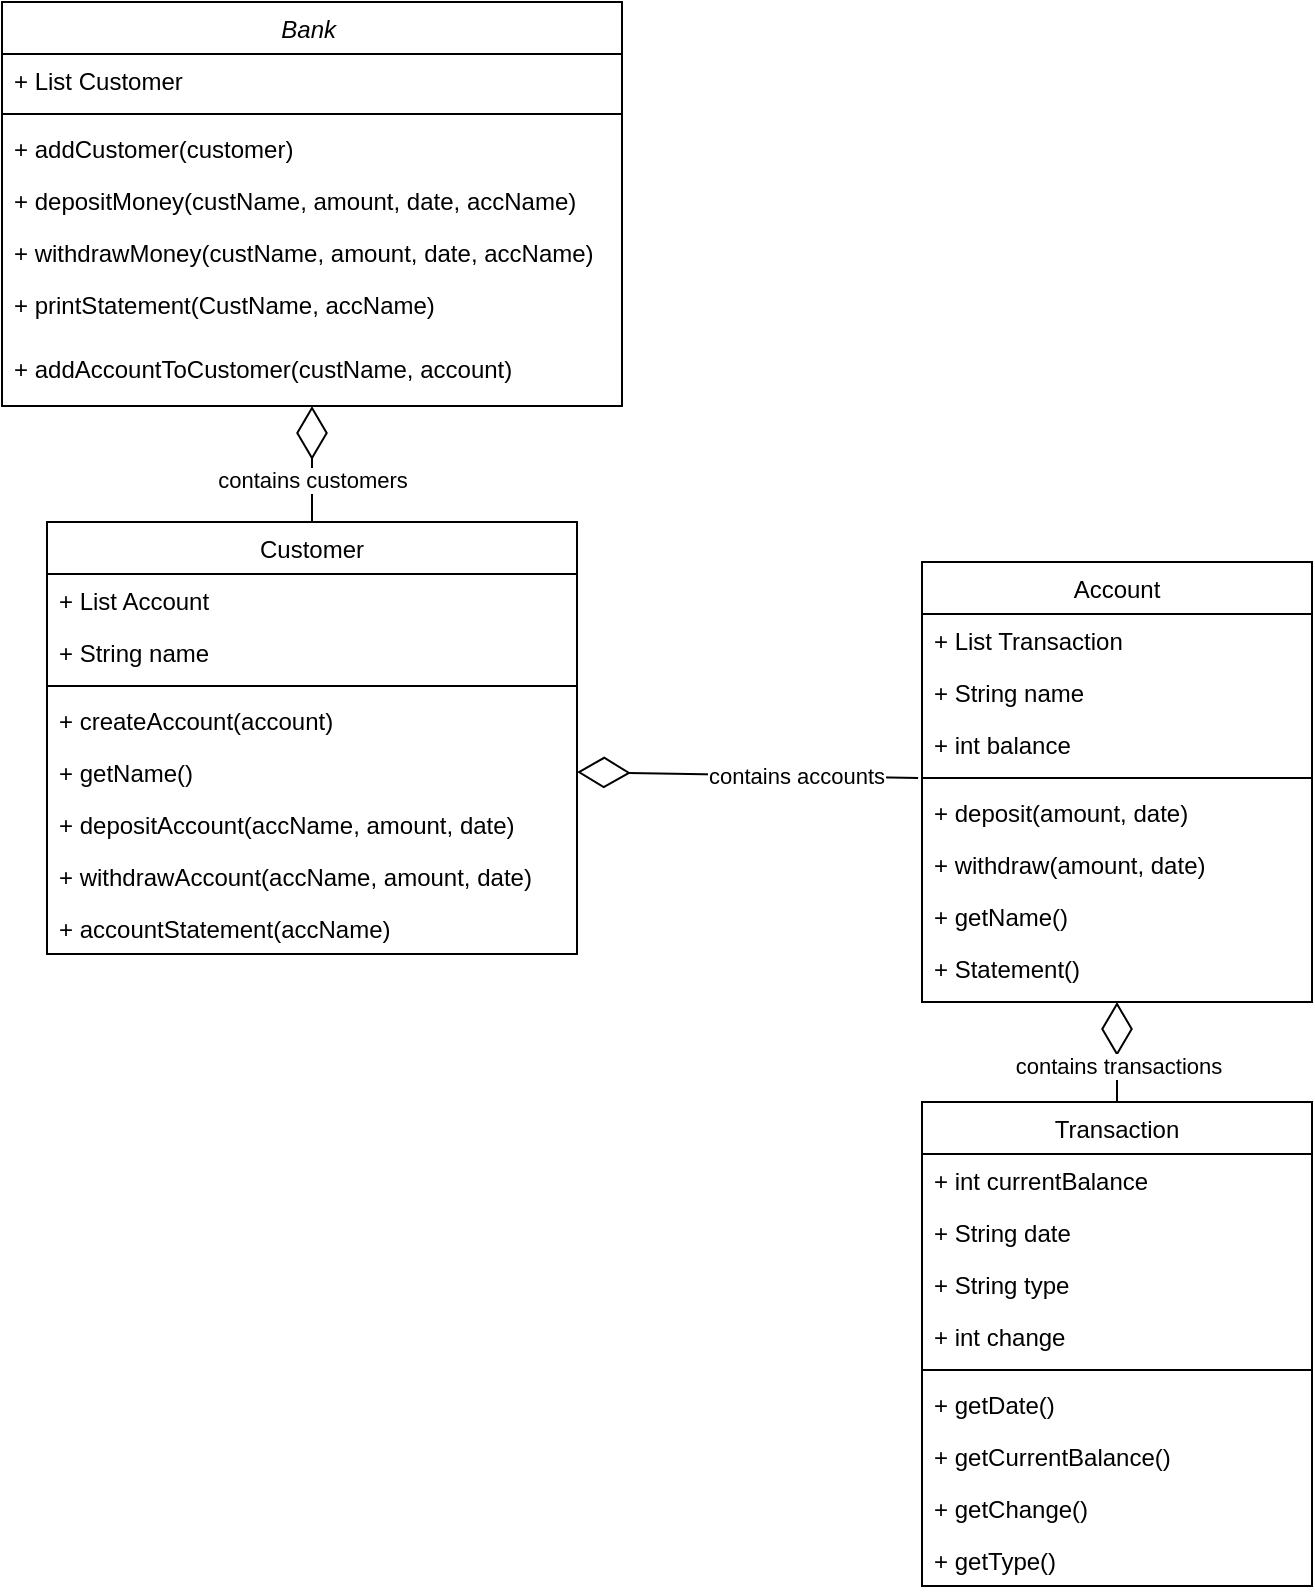 <mxfile version="22.1.21" type="device">
  <diagram id="C5RBs43oDa-KdzZeNtuy" name="Page-1">
    <mxGraphModel dx="1386" dy="793" grid="1" gridSize="10" guides="1" tooltips="1" connect="1" arrows="1" fold="1" page="1" pageScale="1" pageWidth="827" pageHeight="1169" math="0" shadow="0">
      <root>
        <mxCell id="WIyWlLk6GJQsqaUBKTNV-0" />
        <mxCell id="WIyWlLk6GJQsqaUBKTNV-1" parent="WIyWlLk6GJQsqaUBKTNV-0" />
        <mxCell id="zkfFHV4jXpPFQw0GAbJ--0" value="Bank " style="swimlane;fontStyle=2;align=center;verticalAlign=top;childLayout=stackLayout;horizontal=1;startSize=26;horizontalStack=0;resizeParent=1;resizeLast=0;collapsible=1;marginBottom=0;rounded=0;shadow=0;strokeWidth=1;" parent="WIyWlLk6GJQsqaUBKTNV-1" vertex="1">
          <mxGeometry x="60" y="80" width="310" height="202" as="geometry">
            <mxRectangle x="230" y="140" width="160" height="26" as="alternateBounds" />
          </mxGeometry>
        </mxCell>
        <mxCell id="zkfFHV4jXpPFQw0GAbJ--1" value="+ List Customer " style="text;align=left;verticalAlign=top;spacingLeft=4;spacingRight=4;overflow=hidden;rotatable=0;points=[[0,0.5],[1,0.5]];portConstraint=eastwest;" parent="zkfFHV4jXpPFQw0GAbJ--0" vertex="1">
          <mxGeometry y="26" width="310" height="26" as="geometry" />
        </mxCell>
        <mxCell id="zkfFHV4jXpPFQw0GAbJ--4" value="" style="line;html=1;strokeWidth=1;align=left;verticalAlign=middle;spacingTop=-1;spacingLeft=3;spacingRight=3;rotatable=0;labelPosition=right;points=[];portConstraint=eastwest;" parent="zkfFHV4jXpPFQw0GAbJ--0" vertex="1">
          <mxGeometry y="52" width="310" height="8" as="geometry" />
        </mxCell>
        <mxCell id="zkfFHV4jXpPFQw0GAbJ--5" value="+ addCustomer(customer)" style="text;align=left;verticalAlign=top;spacingLeft=4;spacingRight=4;overflow=hidden;rotatable=0;points=[[0,0.5],[1,0.5]];portConstraint=eastwest;" parent="zkfFHV4jXpPFQw0GAbJ--0" vertex="1">
          <mxGeometry y="60" width="310" height="26" as="geometry" />
        </mxCell>
        <mxCell id="sjE3mlCthBU-Bu_36sWQ-0" value="+ depositMoney(custName, amount, date, accName)" style="text;align=left;verticalAlign=top;spacingLeft=4;spacingRight=4;overflow=hidden;rotatable=0;points=[[0,0.5],[1,0.5]];portConstraint=eastwest;" parent="zkfFHV4jXpPFQw0GAbJ--0" vertex="1">
          <mxGeometry y="86" width="310" height="26" as="geometry" />
        </mxCell>
        <mxCell id="sjE3mlCthBU-Bu_36sWQ-1" value="+ withdrawMoney(custName, amount, date, accName)" style="text;align=left;verticalAlign=top;spacingLeft=4;spacingRight=4;overflow=hidden;rotatable=0;points=[[0,0.5],[1,0.5]];portConstraint=eastwest;" parent="zkfFHV4jXpPFQw0GAbJ--0" vertex="1">
          <mxGeometry y="112" width="310" height="26" as="geometry" />
        </mxCell>
        <mxCell id="r6lKUewcOLebMJyap4Og-0" value="+ printStatement(CustName, accName)" style="text;align=left;verticalAlign=top;spacingLeft=4;spacingRight=4;overflow=hidden;rotatable=0;points=[[0,0.5],[1,0.5]];portConstraint=eastwest;" vertex="1" parent="zkfFHV4jXpPFQw0GAbJ--0">
          <mxGeometry y="138" width="310" height="32" as="geometry" />
        </mxCell>
        <mxCell id="sjE3mlCthBU-Bu_36sWQ-2" value="+ addAccountToCustomer(custName, account)" style="text;align=left;verticalAlign=top;spacingLeft=4;spacingRight=4;overflow=hidden;rotatable=0;points=[[0,0.5],[1,0.5]];portConstraint=eastwest;" parent="zkfFHV4jXpPFQw0GAbJ--0" vertex="1">
          <mxGeometry y="170" width="310" height="32" as="geometry" />
        </mxCell>
        <mxCell id="zkfFHV4jXpPFQw0GAbJ--6" value="Customer" style="swimlane;fontStyle=0;align=center;verticalAlign=top;childLayout=stackLayout;horizontal=1;startSize=26;horizontalStack=0;resizeParent=1;resizeLast=0;collapsible=1;marginBottom=0;rounded=0;shadow=0;strokeWidth=1;" parent="WIyWlLk6GJQsqaUBKTNV-1" vertex="1">
          <mxGeometry x="82.5" y="340" width="265" height="216" as="geometry">
            <mxRectangle x="130" y="380" width="160" height="26" as="alternateBounds" />
          </mxGeometry>
        </mxCell>
        <mxCell id="zkfFHV4jXpPFQw0GAbJ--7" value="+ List Account" style="text;align=left;verticalAlign=top;spacingLeft=4;spacingRight=4;overflow=hidden;rotatable=0;points=[[0,0.5],[1,0.5]];portConstraint=eastwest;" parent="zkfFHV4jXpPFQw0GAbJ--6" vertex="1">
          <mxGeometry y="26" width="265" height="26" as="geometry" />
        </mxCell>
        <mxCell id="zkfFHV4jXpPFQw0GAbJ--8" value="+ String name" style="text;align=left;verticalAlign=top;spacingLeft=4;spacingRight=4;overflow=hidden;rotatable=0;points=[[0,0.5],[1,0.5]];portConstraint=eastwest;rounded=0;shadow=0;html=0;" parent="zkfFHV4jXpPFQw0GAbJ--6" vertex="1">
          <mxGeometry y="52" width="265" height="26" as="geometry" />
        </mxCell>
        <mxCell id="zkfFHV4jXpPFQw0GAbJ--9" value="" style="line;html=1;strokeWidth=1;align=left;verticalAlign=middle;spacingTop=-1;spacingLeft=3;spacingRight=3;rotatable=0;labelPosition=right;points=[];portConstraint=eastwest;" parent="zkfFHV4jXpPFQw0GAbJ--6" vertex="1">
          <mxGeometry y="78" width="265" height="8" as="geometry" />
        </mxCell>
        <mxCell id="zkfFHV4jXpPFQw0GAbJ--11" value="+ createAccount(account)" style="text;align=left;verticalAlign=top;spacingLeft=4;spacingRight=4;overflow=hidden;rotatable=0;points=[[0,0.5],[1,0.5]];portConstraint=eastwest;" parent="zkfFHV4jXpPFQw0GAbJ--6" vertex="1">
          <mxGeometry y="86" width="265" height="26" as="geometry" />
        </mxCell>
        <mxCell id="sjE3mlCthBU-Bu_36sWQ-5" value="+ getName()" style="text;align=left;verticalAlign=top;spacingLeft=4;spacingRight=4;overflow=hidden;rotatable=0;points=[[0,0.5],[1,0.5]];portConstraint=eastwest;" parent="zkfFHV4jXpPFQw0GAbJ--6" vertex="1">
          <mxGeometry y="112" width="265" height="26" as="geometry" />
        </mxCell>
        <mxCell id="sjE3mlCthBU-Bu_36sWQ-6" value="+ depositAccount(accName, amount, date)" style="text;align=left;verticalAlign=top;spacingLeft=4;spacingRight=4;overflow=hidden;rotatable=0;points=[[0,0.5],[1,0.5]];portConstraint=eastwest;" parent="zkfFHV4jXpPFQw0GAbJ--6" vertex="1">
          <mxGeometry y="138" width="265" height="26" as="geometry" />
        </mxCell>
        <mxCell id="sjE3mlCthBU-Bu_36sWQ-20" value="+ withdrawAccount(accName, amount, date)" style="text;align=left;verticalAlign=top;spacingLeft=4;spacingRight=4;overflow=hidden;rotatable=0;points=[[0,0.5],[1,0.5]];portConstraint=eastwest;" parent="zkfFHV4jXpPFQw0GAbJ--6" vertex="1">
          <mxGeometry y="164" width="265" height="26" as="geometry" />
        </mxCell>
        <mxCell id="sjE3mlCthBU-Bu_36sWQ-21" value="+ accountStatement(accName)" style="text;align=left;verticalAlign=top;spacingLeft=4;spacingRight=4;overflow=hidden;rotatable=0;points=[[0,0.5],[1,0.5]];portConstraint=eastwest;" parent="zkfFHV4jXpPFQw0GAbJ--6" vertex="1">
          <mxGeometry y="190" width="265" height="26" as="geometry" />
        </mxCell>
        <mxCell id="sjE3mlCthBU-Bu_36sWQ-3" value="" style="endArrow=diamondThin;endFill=0;endSize=24;html=1;rounded=0;entryX=0.5;entryY=1;entryDx=0;entryDy=0;exitX=0.5;exitY=0;exitDx=0;exitDy=0;" parent="WIyWlLk6GJQsqaUBKTNV-1" source="zkfFHV4jXpPFQw0GAbJ--6" target="zkfFHV4jXpPFQw0GAbJ--0" edge="1">
          <mxGeometry width="160" relative="1" as="geometry">
            <mxPoint x="140" y="540" as="sourcePoint" />
            <mxPoint x="300" y="540" as="targetPoint" />
          </mxGeometry>
        </mxCell>
        <mxCell id="sjE3mlCthBU-Bu_36sWQ-4" value="contains customers" style="edgeLabel;html=1;align=center;verticalAlign=middle;resizable=0;points=[];" parent="sjE3mlCthBU-Bu_36sWQ-3" vertex="1" connectable="0">
          <mxGeometry x="-0.28" relative="1" as="geometry">
            <mxPoint as="offset" />
          </mxGeometry>
        </mxCell>
        <mxCell id="sjE3mlCthBU-Bu_36sWQ-7" value="Account" style="swimlane;fontStyle=0;align=center;verticalAlign=top;childLayout=stackLayout;horizontal=1;startSize=26;horizontalStack=0;resizeParent=1;resizeLast=0;collapsible=1;marginBottom=0;rounded=0;shadow=0;strokeWidth=1;" parent="WIyWlLk6GJQsqaUBKTNV-1" vertex="1">
          <mxGeometry x="520" y="360" width="195" height="220" as="geometry">
            <mxRectangle x="130" y="380" width="160" height="26" as="alternateBounds" />
          </mxGeometry>
        </mxCell>
        <mxCell id="sjE3mlCthBU-Bu_36sWQ-8" value="+ List Transaction" style="text;align=left;verticalAlign=top;spacingLeft=4;spacingRight=4;overflow=hidden;rotatable=0;points=[[0,0.5],[1,0.5]];portConstraint=eastwest;" parent="sjE3mlCthBU-Bu_36sWQ-7" vertex="1">
          <mxGeometry y="26" width="195" height="26" as="geometry" />
        </mxCell>
        <mxCell id="sjE3mlCthBU-Bu_36sWQ-9" value="+ String name" style="text;align=left;verticalAlign=top;spacingLeft=4;spacingRight=4;overflow=hidden;rotatable=0;points=[[0,0.5],[1,0.5]];portConstraint=eastwest;rounded=0;shadow=0;html=0;" parent="sjE3mlCthBU-Bu_36sWQ-7" vertex="1">
          <mxGeometry y="52" width="195" height="26" as="geometry" />
        </mxCell>
        <mxCell id="sjE3mlCthBU-Bu_36sWQ-16" value="+ int balance" style="text;align=left;verticalAlign=top;spacingLeft=4;spacingRight=4;overflow=hidden;rotatable=0;points=[[0,0.5],[1,0.5]];portConstraint=eastwest;rounded=0;shadow=0;html=0;" parent="sjE3mlCthBU-Bu_36sWQ-7" vertex="1">
          <mxGeometry y="78" width="195" height="26" as="geometry" />
        </mxCell>
        <mxCell id="sjE3mlCthBU-Bu_36sWQ-10" value="" style="line;html=1;strokeWidth=1;align=left;verticalAlign=middle;spacingTop=-1;spacingLeft=3;spacingRight=3;rotatable=0;labelPosition=right;points=[];portConstraint=eastwest;" parent="sjE3mlCthBU-Bu_36sWQ-7" vertex="1">
          <mxGeometry y="104" width="195" height="8" as="geometry" />
        </mxCell>
        <mxCell id="sjE3mlCthBU-Bu_36sWQ-11" value="+ deposit(amount, date)" style="text;align=left;verticalAlign=top;spacingLeft=4;spacingRight=4;overflow=hidden;rotatable=0;points=[[0,0.5],[1,0.5]];portConstraint=eastwest;" parent="sjE3mlCthBU-Bu_36sWQ-7" vertex="1">
          <mxGeometry y="112" width="195" height="26" as="geometry" />
        </mxCell>
        <mxCell id="sjE3mlCthBU-Bu_36sWQ-12" value="+ withdraw(amount, date)" style="text;align=left;verticalAlign=top;spacingLeft=4;spacingRight=4;overflow=hidden;rotatable=0;points=[[0,0.5],[1,0.5]];portConstraint=eastwest;" parent="sjE3mlCthBU-Bu_36sWQ-7" vertex="1">
          <mxGeometry y="138" width="195" height="26" as="geometry" />
        </mxCell>
        <mxCell id="sjE3mlCthBU-Bu_36sWQ-13" value="+ getName()" style="text;align=left;verticalAlign=top;spacingLeft=4;spacingRight=4;overflow=hidden;rotatable=0;points=[[0,0.5],[1,0.5]];portConstraint=eastwest;" parent="sjE3mlCthBU-Bu_36sWQ-7" vertex="1">
          <mxGeometry y="164" width="195" height="26" as="geometry" />
        </mxCell>
        <mxCell id="sjE3mlCthBU-Bu_36sWQ-17" value="+ Statement()" style="text;align=left;verticalAlign=top;spacingLeft=4;spacingRight=4;overflow=hidden;rotatable=0;points=[[0,0.5],[1,0.5]];portConstraint=eastwest;" parent="sjE3mlCthBU-Bu_36sWQ-7" vertex="1">
          <mxGeometry y="190" width="195" height="26" as="geometry" />
        </mxCell>
        <mxCell id="sjE3mlCthBU-Bu_36sWQ-14" value="" style="endArrow=diamondThin;endFill=0;endSize=24;html=1;rounded=0;exitX=-0.01;exitY=-0.154;exitDx=0;exitDy=0;exitPerimeter=0;entryX=1;entryY=0.5;entryDx=0;entryDy=0;" parent="WIyWlLk6GJQsqaUBKTNV-1" source="sjE3mlCthBU-Bu_36sWQ-11" edge="1" target="sjE3mlCthBU-Bu_36sWQ-5">
          <mxGeometry width="160" relative="1" as="geometry">
            <mxPoint x="364.5" y="560" as="sourcePoint" />
            <mxPoint x="350" y="418" as="targetPoint" />
          </mxGeometry>
        </mxCell>
        <mxCell id="sjE3mlCthBU-Bu_36sWQ-15" value="contains accounts" style="edgeLabel;html=1;align=center;verticalAlign=middle;resizable=0;points=[];" parent="sjE3mlCthBU-Bu_36sWQ-14" vertex="1" connectable="0">
          <mxGeometry x="-0.28" relative="1" as="geometry">
            <mxPoint as="offset" />
          </mxGeometry>
        </mxCell>
        <mxCell id="sjE3mlCthBU-Bu_36sWQ-22" value="Transaction" style="swimlane;fontStyle=0;align=center;verticalAlign=top;childLayout=stackLayout;horizontal=1;startSize=26;horizontalStack=0;resizeParent=1;resizeLast=0;collapsible=1;marginBottom=0;rounded=0;shadow=0;strokeWidth=1;" parent="WIyWlLk6GJQsqaUBKTNV-1" vertex="1">
          <mxGeometry x="520" y="630" width="195" height="242" as="geometry">
            <mxRectangle x="130" y="380" width="160" height="26" as="alternateBounds" />
          </mxGeometry>
        </mxCell>
        <mxCell id="sjE3mlCthBU-Bu_36sWQ-23" value="+ int currentBalance" style="text;align=left;verticalAlign=top;spacingLeft=4;spacingRight=4;overflow=hidden;rotatable=0;points=[[0,0.5],[1,0.5]];portConstraint=eastwest;" parent="sjE3mlCthBU-Bu_36sWQ-22" vertex="1">
          <mxGeometry y="26" width="195" height="26" as="geometry" />
        </mxCell>
        <mxCell id="sjE3mlCthBU-Bu_36sWQ-24" value="+ String date" style="text;align=left;verticalAlign=top;spacingLeft=4;spacingRight=4;overflow=hidden;rotatable=0;points=[[0,0.5],[1,0.5]];portConstraint=eastwest;rounded=0;shadow=0;html=0;" parent="sjE3mlCthBU-Bu_36sWQ-22" vertex="1">
          <mxGeometry y="52" width="195" height="26" as="geometry" />
        </mxCell>
        <mxCell id="sjE3mlCthBU-Bu_36sWQ-34" value="+ String type" style="text;align=left;verticalAlign=top;spacingLeft=4;spacingRight=4;overflow=hidden;rotatable=0;points=[[0,0.5],[1,0.5]];portConstraint=eastwest;rounded=0;shadow=0;html=0;" parent="sjE3mlCthBU-Bu_36sWQ-22" vertex="1">
          <mxGeometry y="78" width="195" height="26" as="geometry" />
        </mxCell>
        <mxCell id="sjE3mlCthBU-Bu_36sWQ-25" value="+ int change" style="text;align=left;verticalAlign=top;spacingLeft=4;spacingRight=4;overflow=hidden;rotatable=0;points=[[0,0.5],[1,0.5]];portConstraint=eastwest;rounded=0;shadow=0;html=0;" parent="sjE3mlCthBU-Bu_36sWQ-22" vertex="1">
          <mxGeometry y="104" width="195" height="26" as="geometry" />
        </mxCell>
        <mxCell id="sjE3mlCthBU-Bu_36sWQ-26" value="" style="line;html=1;strokeWidth=1;align=left;verticalAlign=middle;spacingTop=-1;spacingLeft=3;spacingRight=3;rotatable=0;labelPosition=right;points=[];portConstraint=eastwest;" parent="sjE3mlCthBU-Bu_36sWQ-22" vertex="1">
          <mxGeometry y="130" width="195" height="8" as="geometry" />
        </mxCell>
        <mxCell id="sjE3mlCthBU-Bu_36sWQ-27" value="+ getDate()" style="text;align=left;verticalAlign=top;spacingLeft=4;spacingRight=4;overflow=hidden;rotatable=0;points=[[0,0.5],[1,0.5]];portConstraint=eastwest;" parent="sjE3mlCthBU-Bu_36sWQ-22" vertex="1">
          <mxGeometry y="138" width="195" height="26" as="geometry" />
        </mxCell>
        <mxCell id="sjE3mlCthBU-Bu_36sWQ-28" value="+ getCurrentBalance()" style="text;align=left;verticalAlign=top;spacingLeft=4;spacingRight=4;overflow=hidden;rotatable=0;points=[[0,0.5],[1,0.5]];portConstraint=eastwest;" parent="sjE3mlCthBU-Bu_36sWQ-22" vertex="1">
          <mxGeometry y="164" width="195" height="26" as="geometry" />
        </mxCell>
        <mxCell id="sjE3mlCthBU-Bu_36sWQ-29" value="+ getChange()" style="text;align=left;verticalAlign=top;spacingLeft=4;spacingRight=4;overflow=hidden;rotatable=0;points=[[0,0.5],[1,0.5]];portConstraint=eastwest;" parent="sjE3mlCthBU-Bu_36sWQ-22" vertex="1">
          <mxGeometry y="190" width="195" height="26" as="geometry" />
        </mxCell>
        <mxCell id="sjE3mlCthBU-Bu_36sWQ-30" value="+ getType()" style="text;align=left;verticalAlign=top;spacingLeft=4;spacingRight=4;overflow=hidden;rotatable=0;points=[[0,0.5],[1,0.5]];portConstraint=eastwest;" parent="sjE3mlCthBU-Bu_36sWQ-22" vertex="1">
          <mxGeometry y="216" width="195" height="26" as="geometry" />
        </mxCell>
        <mxCell id="sjE3mlCthBU-Bu_36sWQ-32" value="" style="endArrow=diamondThin;endFill=0;endSize=24;html=1;rounded=0;entryX=0.5;entryY=1;entryDx=0;entryDy=0;exitX=0.5;exitY=0;exitDx=0;exitDy=0;" parent="WIyWlLk6GJQsqaUBKTNV-1" source="sjE3mlCthBU-Bu_36sWQ-22" target="sjE3mlCthBU-Bu_36sWQ-7" edge="1">
          <mxGeometry width="160" relative="1" as="geometry">
            <mxPoint x="749" y="620" as="sourcePoint" />
            <mxPoint x="749" y="576" as="targetPoint" />
          </mxGeometry>
        </mxCell>
        <mxCell id="sjE3mlCthBU-Bu_36sWQ-33" value="contains transactions" style="edgeLabel;html=1;align=center;verticalAlign=middle;resizable=0;points=[];" parent="sjE3mlCthBU-Bu_36sWQ-32" vertex="1" connectable="0">
          <mxGeometry x="-0.28" relative="1" as="geometry">
            <mxPoint as="offset" />
          </mxGeometry>
        </mxCell>
      </root>
    </mxGraphModel>
  </diagram>
</mxfile>
